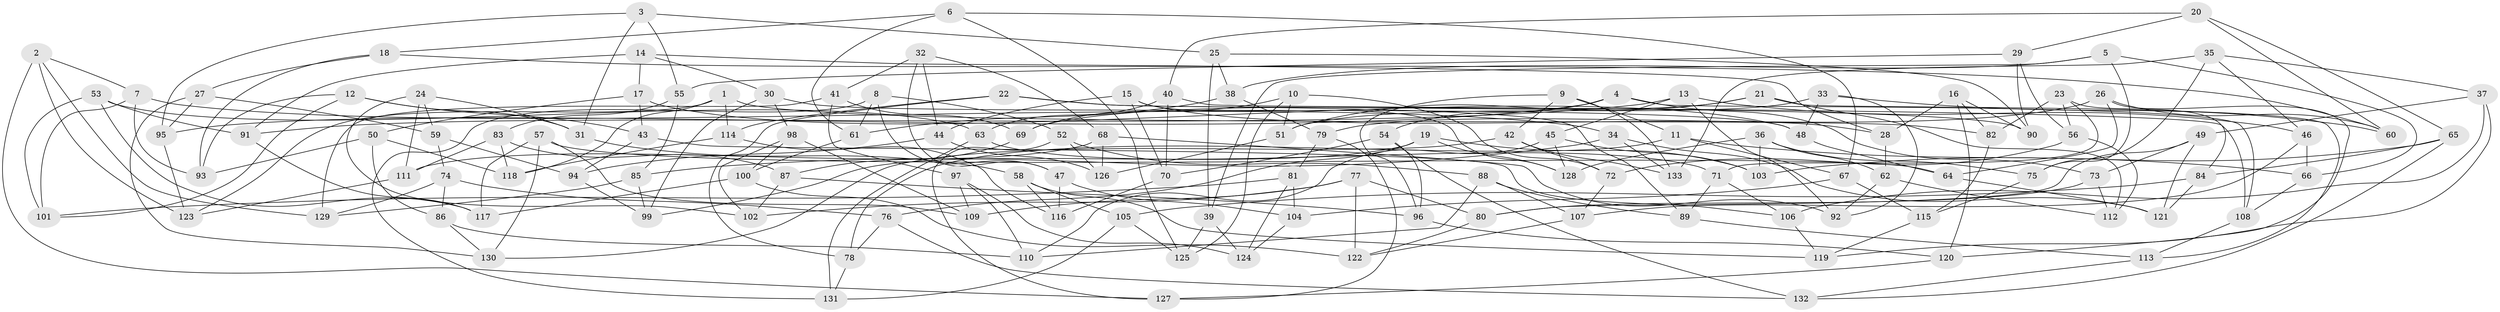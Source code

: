 // coarse degree distribution, {4: 0.4659090909090909, 6: 0.4431818181818182, 5: 0.06818181818181818, 3: 0.022727272727272728}
// Generated by graph-tools (version 1.1) at 2025/52/02/27/25 19:52:29]
// undirected, 133 vertices, 266 edges
graph export_dot {
graph [start="1"]
  node [color=gray90,style=filled];
  1;
  2;
  3;
  4;
  5;
  6;
  7;
  8;
  9;
  10;
  11;
  12;
  13;
  14;
  15;
  16;
  17;
  18;
  19;
  20;
  21;
  22;
  23;
  24;
  25;
  26;
  27;
  28;
  29;
  30;
  31;
  32;
  33;
  34;
  35;
  36;
  37;
  38;
  39;
  40;
  41;
  42;
  43;
  44;
  45;
  46;
  47;
  48;
  49;
  50;
  51;
  52;
  53;
  54;
  55;
  56;
  57;
  58;
  59;
  60;
  61;
  62;
  63;
  64;
  65;
  66;
  67;
  68;
  69;
  70;
  71;
  72;
  73;
  74;
  75;
  76;
  77;
  78;
  79;
  80;
  81;
  82;
  83;
  84;
  85;
  86;
  87;
  88;
  89;
  90;
  91;
  92;
  93;
  94;
  95;
  96;
  97;
  98;
  99;
  100;
  101;
  102;
  103;
  104;
  105;
  106;
  107;
  108;
  109;
  110;
  111;
  112;
  113;
  114;
  115;
  116;
  117;
  118;
  119;
  120;
  121;
  122;
  123;
  124;
  125;
  126;
  127;
  128;
  129;
  130;
  131;
  132;
  133;
  1 -- 114;
  1 -- 82;
  1 -- 123;
  1 -- 118;
  2 -- 123;
  2 -- 7;
  2 -- 127;
  2 -- 129;
  3 -- 31;
  3 -- 95;
  3 -- 55;
  3 -- 25;
  4 -- 108;
  4 -- 73;
  4 -- 54;
  4 -- 95;
  5 -- 66;
  5 -- 39;
  5 -- 38;
  5 -- 75;
  6 -- 67;
  6 -- 61;
  6 -- 18;
  6 -- 125;
  7 -- 101;
  7 -- 93;
  7 -- 34;
  8 -- 61;
  8 -- 47;
  8 -- 52;
  8 -- 131;
  9 -- 11;
  9 -- 96;
  9 -- 42;
  9 -- 133;
  10 -- 72;
  10 -- 69;
  10 -- 51;
  10 -- 125;
  11 -- 67;
  11 -- 78;
  11 -- 66;
  12 -- 93;
  12 -- 101;
  12 -- 31;
  12 -- 43;
  13 -- 45;
  13 -- 91;
  13 -- 92;
  13 -- 46;
  14 -- 91;
  14 -- 30;
  14 -- 17;
  14 -- 28;
  15 -- 70;
  15 -- 44;
  15 -- 128;
  15 -- 28;
  16 -- 120;
  16 -- 28;
  16 -- 82;
  16 -- 90;
  17 -- 43;
  17 -- 48;
  17 -- 50;
  18 -- 93;
  18 -- 27;
  18 -- 60;
  19 -- 103;
  19 -- 128;
  19 -- 99;
  19 -- 76;
  20 -- 60;
  20 -- 40;
  20 -- 65;
  20 -- 29;
  21 -- 51;
  21 -- 69;
  21 -- 113;
  21 -- 112;
  22 -- 114;
  22 -- 78;
  22 -- 89;
  22 -- 90;
  23 -- 84;
  23 -- 71;
  23 -- 82;
  23 -- 56;
  24 -- 59;
  24 -- 102;
  24 -- 31;
  24 -- 111;
  25 -- 38;
  25 -- 90;
  25 -- 39;
  26 -- 120;
  26 -- 64;
  26 -- 79;
  26 -- 60;
  27 -- 95;
  27 -- 130;
  27 -- 59;
  28 -- 62;
  29 -- 55;
  29 -- 90;
  29 -- 56;
  30 -- 98;
  30 -- 99;
  30 -- 48;
  31 -- 58;
  32 -- 44;
  32 -- 68;
  32 -- 41;
  32 -- 47;
  33 -- 48;
  33 -- 60;
  33 -- 51;
  33 -- 92;
  34 -- 85;
  34 -- 121;
  34 -- 133;
  35 -- 133;
  35 -- 37;
  35 -- 46;
  35 -- 75;
  36 -- 62;
  36 -- 75;
  36 -- 103;
  36 -- 128;
  37 -- 106;
  37 -- 49;
  37 -- 119;
  38 -- 61;
  38 -- 79;
  39 -- 125;
  39 -- 124;
  40 -- 70;
  40 -- 63;
  40 -- 108;
  41 -- 97;
  41 -- 69;
  41 -- 129;
  42 -- 130;
  42 -- 72;
  42 -- 133;
  43 -- 106;
  43 -- 94;
  44 -- 94;
  44 -- 126;
  45 -- 103;
  45 -- 110;
  45 -- 128;
  46 -- 107;
  46 -- 66;
  47 -- 116;
  47 -- 104;
  48 -- 64;
  49 -- 73;
  49 -- 80;
  49 -- 121;
  50 -- 93;
  50 -- 86;
  50 -- 118;
  51 -- 126;
  52 -- 127;
  52 -- 126;
  52 -- 88;
  53 -- 101;
  53 -- 117;
  53 -- 63;
  53 -- 91;
  54 -- 96;
  54 -- 132;
  54 -- 70;
  55 -- 83;
  55 -- 85;
  56 -- 112;
  56 -- 72;
  57 -- 130;
  57 -- 64;
  57 -- 117;
  57 -- 109;
  58 -- 105;
  58 -- 119;
  58 -- 116;
  59 -- 94;
  59 -- 74;
  61 -- 100;
  62 -- 92;
  62 -- 112;
  63 -- 131;
  63 -- 71;
  64 -- 121;
  65 -- 103;
  65 -- 84;
  65 -- 132;
  66 -- 108;
  67 -- 115;
  67 -- 104;
  68 -- 111;
  68 -- 92;
  68 -- 126;
  69 -- 87;
  70 -- 116;
  71 -- 106;
  71 -- 89;
  72 -- 107;
  73 -- 80;
  73 -- 112;
  74 -- 76;
  74 -- 129;
  74 -- 86;
  75 -- 115;
  76 -- 132;
  76 -- 78;
  77 -- 122;
  77 -- 109;
  77 -- 102;
  77 -- 80;
  78 -- 131;
  79 -- 81;
  79 -- 127;
  80 -- 122;
  81 -- 124;
  81 -- 101;
  81 -- 104;
  82 -- 115;
  83 -- 118;
  83 -- 87;
  83 -- 111;
  84 -- 121;
  84 -- 105;
  85 -- 99;
  85 -- 129;
  86 -- 110;
  86 -- 130;
  87 -- 96;
  87 -- 102;
  88 -- 89;
  88 -- 107;
  88 -- 110;
  89 -- 113;
  91 -- 117;
  94 -- 99;
  95 -- 123;
  96 -- 120;
  97 -- 109;
  97 -- 110;
  97 -- 124;
  98 -- 100;
  98 -- 109;
  98 -- 102;
  100 -- 117;
  100 -- 122;
  104 -- 124;
  105 -- 125;
  105 -- 131;
  106 -- 119;
  107 -- 122;
  108 -- 113;
  111 -- 123;
  113 -- 132;
  114 -- 118;
  114 -- 116;
  115 -- 119;
  120 -- 127;
}
